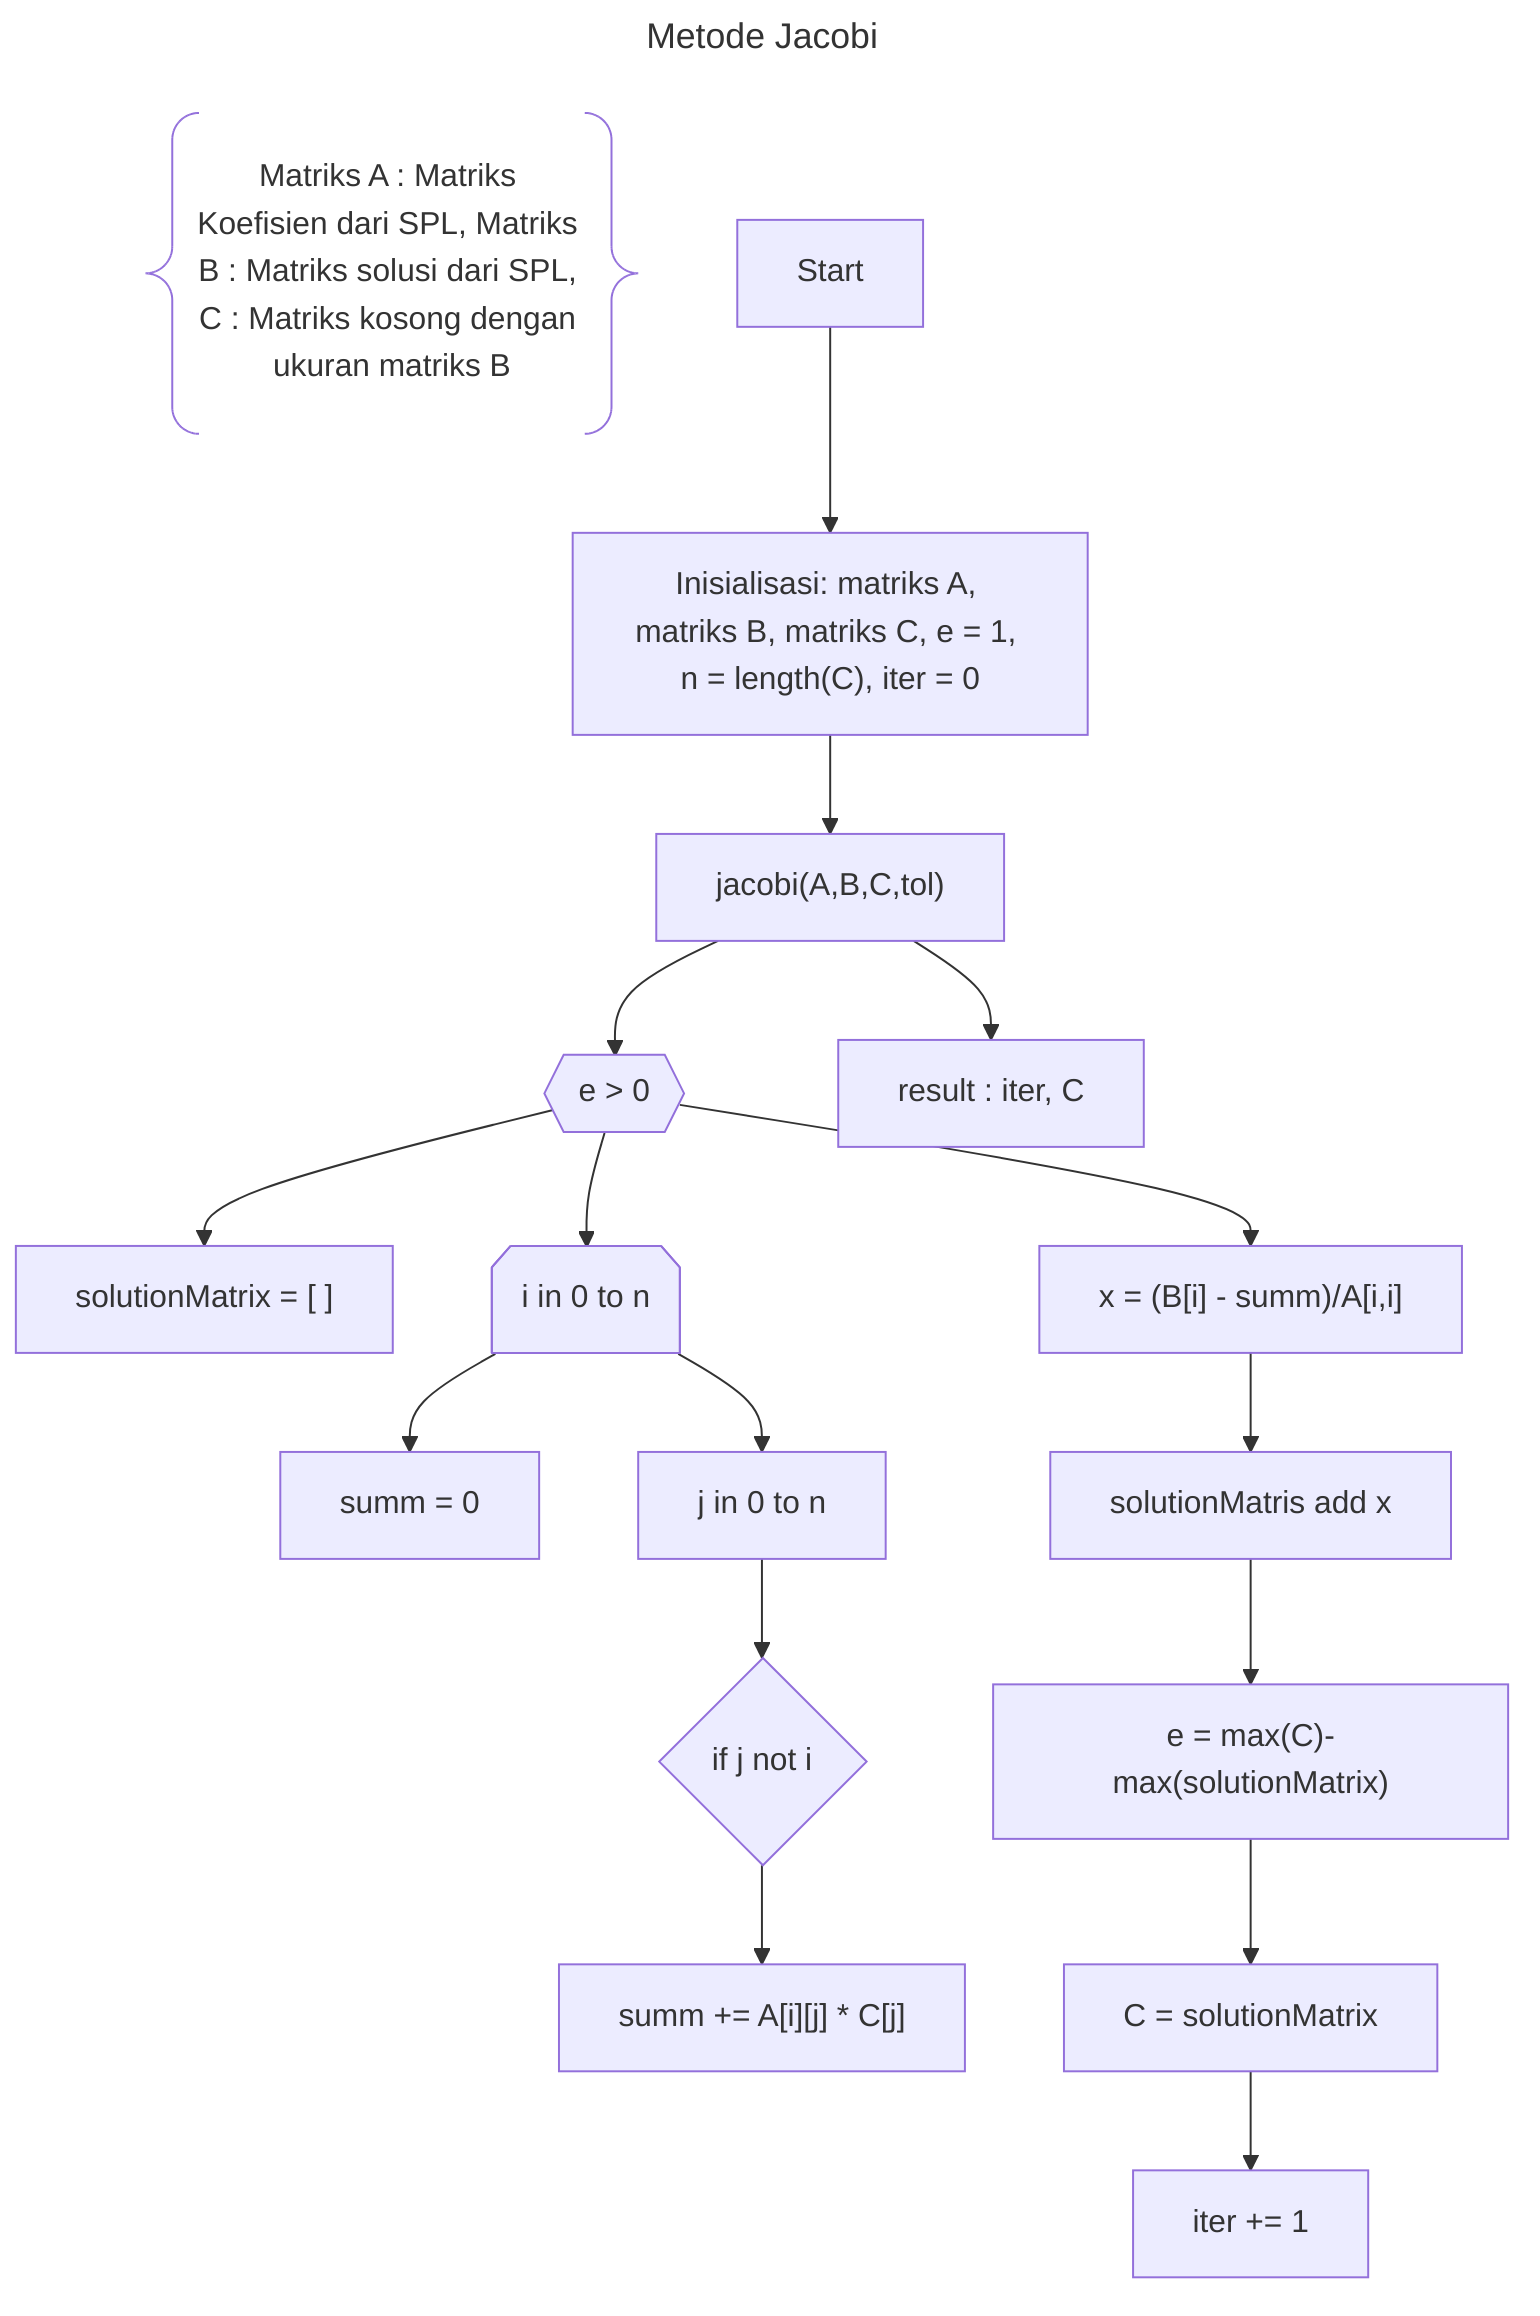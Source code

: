 ---
title: Metode Jacobi    
---

flowchart TD;
    Z@{ shape: braces, label: "Matriks A : Matriks Koefisien dari SPL, Matriks B : Matriks solusi dari SPL, C : Matriks kosong dengan ukuran matriks B" } 
    A[Start] --> B["Inisialisasi: matriks A, matriks B, matriks C, e = 1, n = length(C), iter = 0"] 
    B --> X["jacobi(A,B,C,tol)"]
    X --> C{{"e > 0"}}
    C --> D["solutionMatrix = [ ]"]
    C --> F@{shape: notch-pent, label: "i in 0 to n"}
    F --> G["summ = 0"]
    F --> H["j in 0 to n"]
    H --> I{"if j not i"}
    I --> J["summ += A[i][j] * C[j]"]
    C --> K["x = (B[i] - summ)/A[i,i]"]
    K --> L["solutionMatris add x"]
    L --> M["e = max(C)-max(solutionMatrix)"]
    M --> N["C = solutionMatrix"]
    N --> O["iter += 1"]
    X --> P["result : iter, C"]